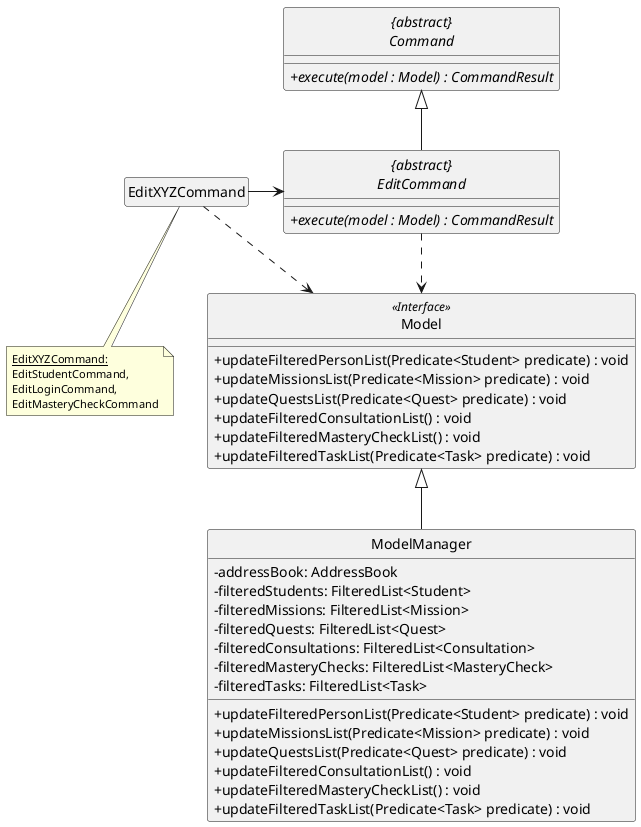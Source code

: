 @startuml
skinparam backgroundColor #ffffff
skinparam classAttributeIconSize 0
hide circle

abstract class "{abstract}\nCommand" {
    + {abstract} execute(model : Model) : CommandResult
}

class Model <<Interface>> {
    /' Methods '/
    + updateFilteredPersonList(Predicate<Student> predicate) : void
    + updateMissionsList(Predicate<Mission> predicate) : void
    + updateQuestsList(Predicate<Quest> predicate) : void
    + updateFilteredConsultationList() : void
    + updateFilteredMasteryCheckList() : void
    + updateFilteredTaskList(Predicate<Task> predicate) : void
}

class ModelManager {
    /' Attributes '/
    - addressBook: AddressBook
    - filteredStudents: FilteredList<Student>
    - filteredMissions: FilteredList<Mission>
    - filteredQuests: FilteredList<Quest>
    - filteredConsultations: FilteredList<Consultation>
    - filteredMasteryChecks: FilteredList<MasteryCheck>
    - filteredTasks: FilteredList<Task>

    /' Methods '/
    + updateFilteredPersonList(Predicate<Student> predicate) : void
    + updateMissionsList(Predicate<Mission> predicate) : void
    + updateQuestsList(Predicate<Quest> predicate) : void
    + updateFilteredConsultationList() : void
    + updateFilteredMasteryCheckList() : void
    + updateFilteredTaskList(Predicate<Task> predicate) : void
}

abstract class "{abstract}\nEditCommand"{
    /' Attributes '/

    /' Methods '/
    + {abstract} execute(model : Model) : CommandResult
}

class EditXYZCommand
hide EditXYZCommand attributes
hide EditXYZCommand methods

note as N1
  <size: 11><u>EditXYZCommand:</size>
  <size: 11>EditStudentCommand,</size>
  <size: 11>EditLoginCommand,</size>
  <size: 11>EditMasteryCheckCommand</size>
end note

N1 .up. EditXYZCommand

"{abstract}\nEditCommand" ..> Model
"{abstract}\nEditCommand" --up|> "{abstract}\nCommand"
EditXYZCommand -> "{abstract}\nEditCommand"
"EditXYZCommand" ..> Model
ModelManager --up|> Model
@enduml
